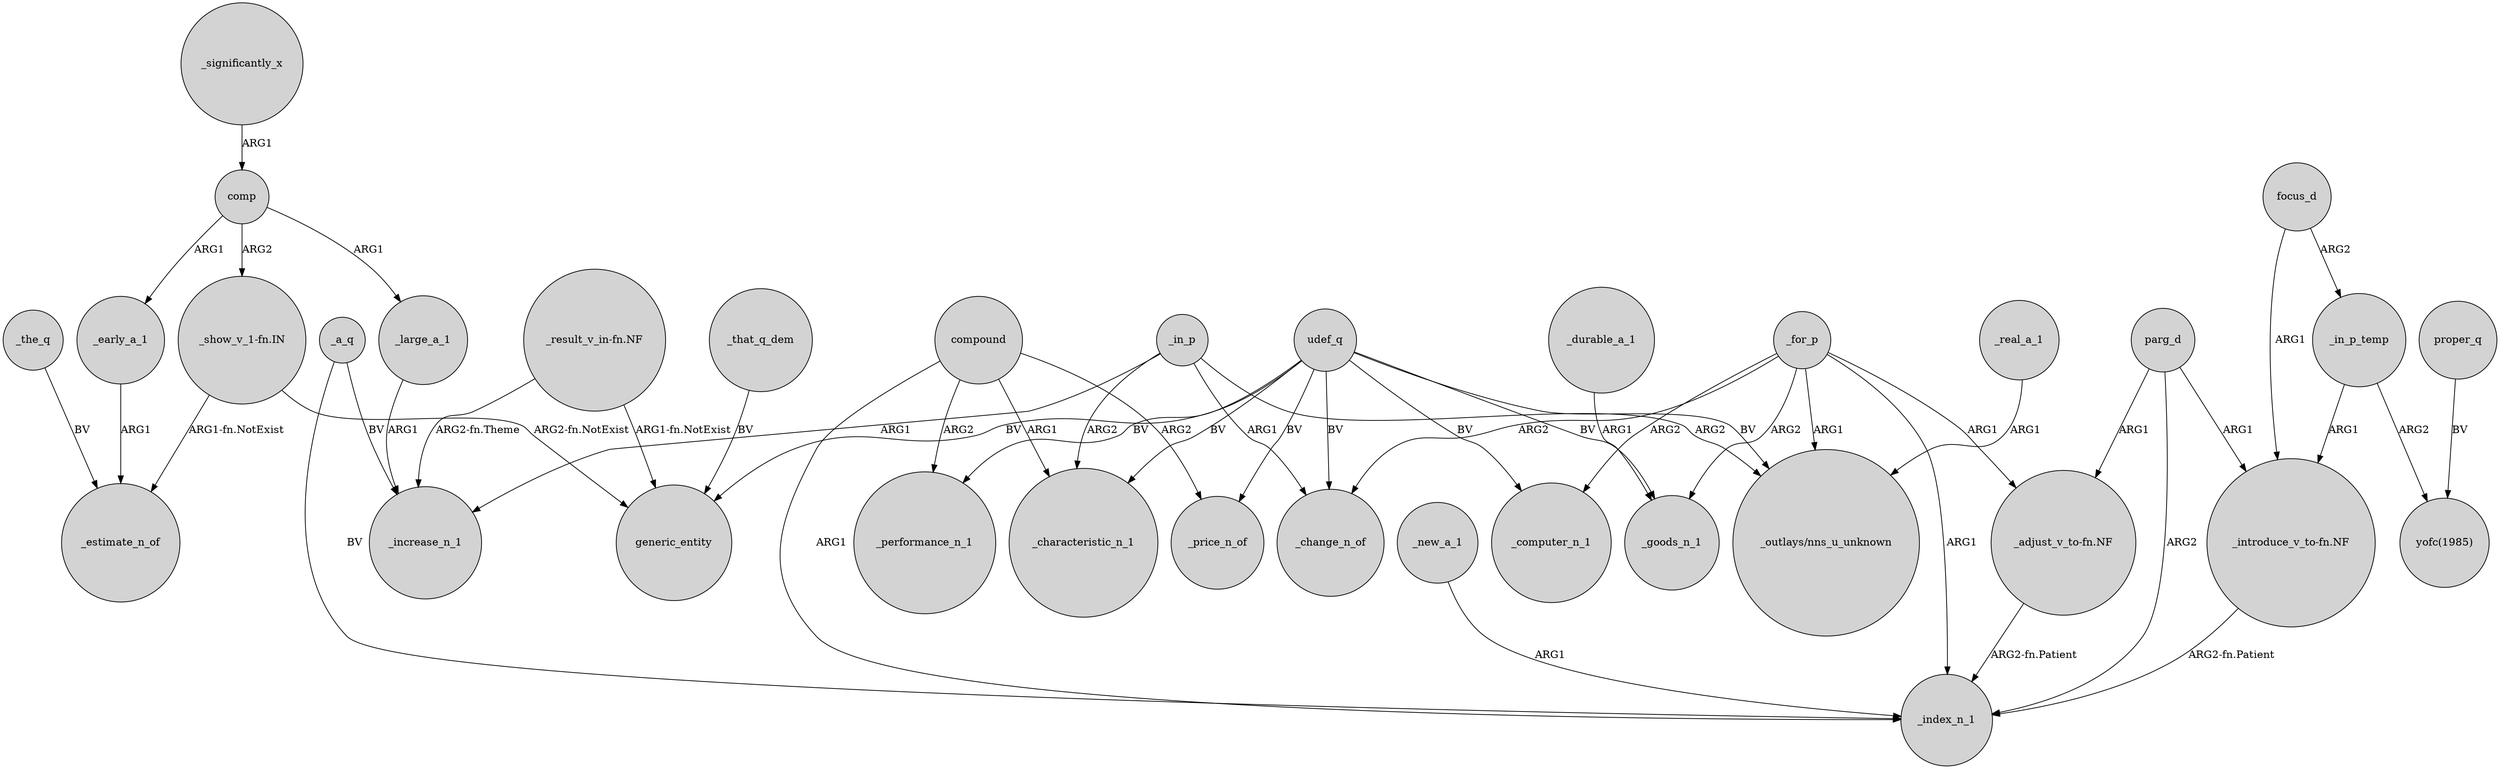 digraph {
	node [shape=circle style=filled]
	_early_a_1 -> _estimate_n_of [label=ARG1]
	parg_d -> _index_n_1 [label=ARG2]
	focus_d -> _in_p_temp [label=ARG2]
	_a_q -> _index_n_1 [label=BV]
	compound -> _price_n_of [label=ARG2]
	parg_d -> "_adjust_v_to-fn.NF" [label=ARG1]
	udef_q -> _price_n_of [label=BV]
	_in_p -> _characteristic_n_1 [label=ARG2]
	_a_q -> _increase_n_1 [label=BV]
	focus_d -> "_introduce_v_to-fn.NF" [label=ARG1]
	udef_q -> generic_entity [label=BV]
	_that_q_dem -> generic_entity [label=BV]
	comp -> _large_a_1 [label=ARG1]
	_large_a_1 -> _increase_n_1 [label=ARG1]
	compound -> _characteristic_n_1 [label=ARG1]
	"_result_v_in-fn.NF" -> _increase_n_1 [label="ARG2-fn.Theme"]
	_significantly_x -> comp [label=ARG1]
	udef_q -> "_outlays/nns_u_unknown" [label=BV]
	_for_p -> _index_n_1 [label=ARG1]
	_new_a_1 -> _index_n_1 [label=ARG1]
	udef_q -> _performance_n_1 [label=BV]
	udef_q -> _computer_n_1 [label=BV]
	"_introduce_v_to-fn.NF" -> _index_n_1 [label="ARG2-fn.Patient"]
	_durable_a_1 -> _goods_n_1 [label=ARG1]
	_in_p_temp -> "_introduce_v_to-fn.NF" [label=ARG1]
	udef_q -> _characteristic_n_1 [label=BV]
	_for_p -> _goods_n_1 [label=ARG2]
	_in_p -> _change_n_of [label=ARG1]
	_in_p -> "_outlays/nns_u_unknown" [label=ARG2]
	_for_p -> "_outlays/nns_u_unknown" [label=ARG1]
	udef_q -> _change_n_of [label=BV]
	comp -> "_show_v_1-fn.IN" [label=ARG2]
	udef_q -> _goods_n_1 [label=BV]
	compound -> _performance_n_1 [label=ARG2]
	_in_p_temp -> "yofc(1985)" [label=ARG2]
	"_adjust_v_to-fn.NF" -> _index_n_1 [label="ARG2-fn.Patient"]
	parg_d -> "_introduce_v_to-fn.NF" [label=ARG1]
	_the_q -> _estimate_n_of [label=BV]
	"_show_v_1-fn.IN" -> _estimate_n_of [label="ARG1-fn.NotExist"]
	proper_q -> "yofc(1985)" [label=BV]
	_for_p -> _change_n_of [label=ARG2]
	"_result_v_in-fn.NF" -> generic_entity [label="ARG1-fn.NotExist"]
	"_show_v_1-fn.IN" -> generic_entity [label="ARG2-fn.NotExist"]
	_for_p -> "_adjust_v_to-fn.NF" [label=ARG1]
	_real_a_1 -> "_outlays/nns_u_unknown" [label=ARG1]
	_in_p -> _increase_n_1 [label=ARG1]
	comp -> _early_a_1 [label=ARG1]
	compound -> _index_n_1 [label=ARG1]
	_for_p -> _computer_n_1 [label=ARG2]
}
